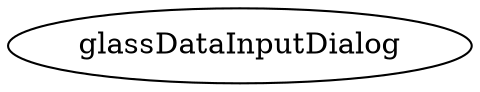 /* Created by mdot for Matlab */
digraph m2html {

  glassDataInputDialog [URL="glassDataInputDialog.html"];
}